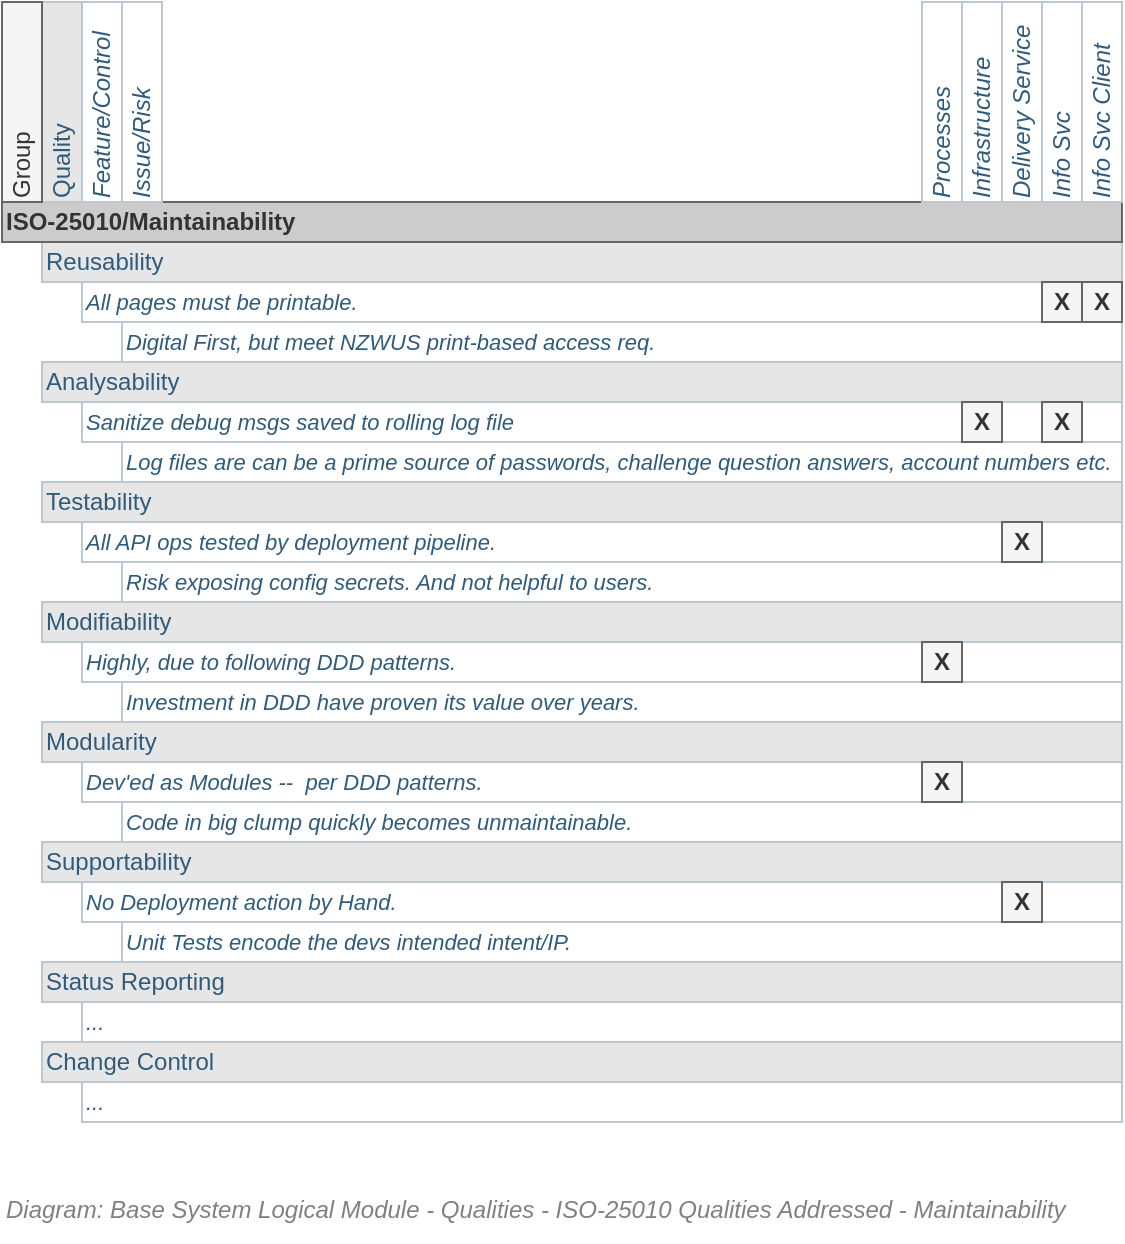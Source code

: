 <mxfile compressed="false" version="17.5.0" type="google">
  <diagram name="Qualities/Addressed/Maintainability" id="QqdAm89D2JhB5rhy11y6">
    <mxGraphModel grid="1" page="1" gridSize="10" guides="1" tooltips="1" connect="1" arrows="1" fold="1" pageScale="1" pageWidth="827" pageHeight="1169" math="0" shadow="0">
      <root>
        <mxCell id="j6sMlRyzLvgcy6ZrbLW6-0" />
        <mxCell id="j6sMlRyzLvgcy6ZrbLW6-12" value="Diagram" parent="j6sMlRyzLvgcy6ZrbLW6-0" />
        <UserObject label="Reusability" id="j6sMlRyzLvgcy6ZrbLW6-24">
          <mxCell style="strokeColor=#bac8d3;html=1;fontColor=#2f5b7c;fontSize=12;align=left;fillColor=#E6E6E6;" vertex="1" parent="j6sMlRyzLvgcy6ZrbLW6-12">
            <mxGeometry x="140" y="300" width="540" height="20" as="geometry" />
          </mxCell>
        </UserObject>
        <UserObject label="Analysability" id="j6sMlRyzLvgcy6ZrbLW6-25">
          <mxCell style="strokeColor=#bac8d3;html=1;fontColor=#2f5b7c;fontSize=12;align=left;fillColor=#E6E6E6;" vertex="1" parent="j6sMlRyzLvgcy6ZrbLW6-12">
            <mxGeometry x="140" y="360" width="540" height="20" as="geometry" />
          </mxCell>
        </UserObject>
        <UserObject label="Testability" id="j6sMlRyzLvgcy6ZrbLW6-26">
          <mxCell style="strokeColor=#bac8d3;html=1;fontColor=#2f5b7c;fontSize=12;align=left;fillColor=#E6E6E6;" vertex="1" parent="j6sMlRyzLvgcy6ZrbLW6-12">
            <mxGeometry x="140" y="420" width="540" height="20" as="geometry" />
          </mxCell>
        </UserObject>
        <UserObject label="Modifiability" id="j6sMlRyzLvgcy6ZrbLW6-27">
          <mxCell style="strokeColor=#bac8d3;html=1;fontColor=#2f5b7c;fontSize=12;align=left;fillColor=#E6E6E6;" vertex="1" parent="j6sMlRyzLvgcy6ZrbLW6-12">
            <mxGeometry x="140" y="480" width="540" height="20" as="geometry" />
          </mxCell>
        </UserObject>
        <UserObject label="Modularity" id="j6sMlRyzLvgcy6ZrbLW6-28">
          <mxCell style="strokeColor=#bac8d3;html=1;fontColor=#2f5b7c;fontSize=12;align=left;fillColor=#E6E6E6;" vertex="1" parent="j6sMlRyzLvgcy6ZrbLW6-12">
            <mxGeometry x="140" y="540" width="540" height="20" as="geometry" />
          </mxCell>
        </UserObject>
        <UserObject label="Supportability" id="j6sMlRyzLvgcy6ZrbLW6-29">
          <mxCell style="strokeColor=#bac8d3;html=1;fontColor=#2f5b7c;fontSize=12;align=left;fillColor=#E6E6E6;" vertex="1" parent="j6sMlRyzLvgcy6ZrbLW6-12">
            <mxGeometry x="140" y="600" width="540" height="20" as="geometry" />
          </mxCell>
        </UserObject>
        <UserObject label="Status Reporting" id="j6sMlRyzLvgcy6ZrbLW6-30">
          <mxCell style="strokeColor=#bac8d3;html=1;fontColor=#2f5b7c;fontSize=12;align=left;fillColor=#E6E6E6;" vertex="1" parent="j6sMlRyzLvgcy6ZrbLW6-12">
            <mxGeometry x="140" y="660" width="540" height="20" as="geometry" />
          </mxCell>
        </UserObject>
        <UserObject label="Change Control" id="j6sMlRyzLvgcy6ZrbLW6-31">
          <mxCell style="strokeColor=#bac8d3;html=1;fontColor=#2f5b7c;fontSize=12;align=left;fillColor=#E6E6E6;" vertex="1" parent="j6sMlRyzLvgcy6ZrbLW6-12">
            <mxGeometry x="140" y="700" width="540" height="20" as="geometry" />
          </mxCell>
        </UserObject>
        <UserObject label="Sanitize debug msgs saved to rolling log file" id="j6sMlRyzLvgcy6ZrbLW6-50">
          <mxCell style="strokeColor=#bac8d3;html=1;fontColor=#2f5b7c;fontSize=11;align=left;fontStyle=2" vertex="1" parent="j6sMlRyzLvgcy6ZrbLW6-12">
            <mxGeometry x="160" y="380" width="520" height="20" as="geometry" />
          </mxCell>
        </UserObject>
        <UserObject label="All API ops tested by deployment pipeline." id="j6sMlRyzLvgcy6ZrbLW6-51">
          <mxCell style="strokeColor=#bac8d3;html=1;fontColor=#2f5b7c;fontSize=11;align=left;fontStyle=2" vertex="1" parent="j6sMlRyzLvgcy6ZrbLW6-12">
            <mxGeometry x="160" y="440" width="520" height="20" as="geometry" />
          </mxCell>
        </UserObject>
        <UserObject label="Dev&#39;ed as Modules --&amp;nbsp; per DDD patterns." id="j6sMlRyzLvgcy6ZrbLW6-52">
          <mxCell style="strokeColor=#bac8d3;html=1;fontColor=#2f5b7c;fontSize=11;align=left;fontStyle=2" vertex="1" parent="j6sMlRyzLvgcy6ZrbLW6-12">
            <mxGeometry x="160" y="560" width="520" height="20" as="geometry" />
          </mxCell>
        </UserObject>
        <UserObject label="Highly, due to following DDD patterns." id="j6sMlRyzLvgcy6ZrbLW6-53">
          <mxCell style="strokeColor=#bac8d3;html=1;fontColor=#2f5b7c;fontSize=11;align=left;fontStyle=2" vertex="1" parent="j6sMlRyzLvgcy6ZrbLW6-12">
            <mxGeometry x="160" y="500" width="520" height="20" as="geometry" />
          </mxCell>
        </UserObject>
        <UserObject label="ISO-25010/Maintainability" id="j6sMlRyzLvgcy6ZrbLW6-73">
          <mxCell style="strokeColor=#666666;html=1;fontColor=#333333;fontSize=12;align=left;fontStyle=1;fillColor=#CCCCCC;" vertex="1" parent="j6sMlRyzLvgcy6ZrbLW6-12">
            <mxGeometry x="120" y="280" width="560" height="20" as="geometry" />
          </mxCell>
        </UserObject>
        <UserObject label="All pages must be printable." id="j6sMlRyzLvgcy6ZrbLW6-79">
          <mxCell style="strokeColor=#bac8d3;html=1;fontColor=#2f5b7c;fontSize=11;align=left;fontStyle=2" vertex="1" parent="j6sMlRyzLvgcy6ZrbLW6-12">
            <mxGeometry x="160" y="320" width="520" height="20" as="geometry" />
          </mxCell>
        </UserObject>
        <UserObject label="..." id="j6sMlRyzLvgcy6ZrbLW6-80">
          <mxCell style="strokeColor=#bac8d3;html=1;fontColor=#2f5b7c;fontSize=11;align=left;fontStyle=2" vertex="1" parent="j6sMlRyzLvgcy6ZrbLW6-12">
            <mxGeometry x="160" y="680" width="520" height="20" as="geometry" />
          </mxCell>
        </UserObject>
        <UserObject label="..." id="j6sMlRyzLvgcy6ZrbLW6-81">
          <mxCell style="strokeColor=#bac8d3;html=1;fontColor=#2f5b7c;fontSize=11;align=left;fontStyle=2" vertex="1" parent="j6sMlRyzLvgcy6ZrbLW6-12">
            <mxGeometry x="160" y="720" width="520" height="20" as="geometry" />
          </mxCell>
        </UserObject>
        <UserObject label="Quality" id="j6sMlRyzLvgcy6ZrbLW6-82">
          <mxCell style="strokeColor=#bac8d3;html=1;fontColor=#2f5b7c;fontSize=12;align=left;horizontal=0;fillColor=#E6E6E6;" vertex="1" parent="j6sMlRyzLvgcy6ZrbLW6-12">
            <mxGeometry x="140" y="180" width="20" height="100" as="geometry" />
          </mxCell>
        </UserObject>
        <UserObject label="Feature/Control" id="j6sMlRyzLvgcy6ZrbLW6-83">
          <mxCell style="strokeColor=#bac8d3;html=1;fontColor=#2f5b7c;fontSize=12;align=left;horizontal=0;fontStyle=2" vertex="1" parent="j6sMlRyzLvgcy6ZrbLW6-12">
            <mxGeometry x="160" y="180" width="20" height="100" as="geometry" />
          </mxCell>
        </UserObject>
        <UserObject label="Group" id="j6sMlRyzLvgcy6ZrbLW6-84">
          <mxCell style="strokeColor=#666666;html=1;fontColor=#333333;fontSize=12;align=left;horizontal=0;fillColor=#f5f5f5;" vertex="1" parent="j6sMlRyzLvgcy6ZrbLW6-12">
            <mxGeometry x="120" y="180" width="20" height="100" as="geometry" />
          </mxCell>
        </UserObject>
        <UserObject label="Digital First, but meet NZWUS print-based access req.&amp;nbsp;" id="taI8o8EAwc0r21zmPmU6-0">
          <mxCell style="strokeColor=#bac8d3;html=1;fontColor=#2f5b7c;fontSize=11;align=left;fontStyle=2" vertex="1" parent="j6sMlRyzLvgcy6ZrbLW6-12">
            <mxGeometry x="180" y="340" width="500" height="20" as="geometry" />
          </mxCell>
        </UserObject>
        <UserObject label="Risk exposing config secrets. And not helpful to users." id="taI8o8EAwc0r21zmPmU6-1">
          <mxCell style="strokeColor=#bac8d3;html=1;fontColor=#2f5b7c;fontSize=11;align=left;fontStyle=2" vertex="1" parent="j6sMlRyzLvgcy6ZrbLW6-12">
            <mxGeometry x="180" y="460" width="500" height="20" as="geometry" />
          </mxCell>
        </UserObject>
        <UserObject label="Investment in DDD have proven its value over years." id="taI8o8EAwc0r21zmPmU6-2">
          <mxCell style="strokeColor=#bac8d3;html=1;fontColor=#2f5b7c;fontSize=11;align=left;fontStyle=2" vertex="1" parent="j6sMlRyzLvgcy6ZrbLW6-12">
            <mxGeometry x="180" y="520" width="500" height="20" as="geometry" />
          </mxCell>
        </UserObject>
        <UserObject label="Code in big clump quickly becomes unmaintainable." id="taI8o8EAwc0r21zmPmU6-3">
          <mxCell style="strokeColor=#bac8d3;html=1;fontColor=#2f5b7c;fontSize=11;align=left;fontStyle=2" vertex="1" parent="j6sMlRyzLvgcy6ZrbLW6-12">
            <mxGeometry x="180" y="580" width="500" height="20" as="geometry" />
          </mxCell>
        </UserObject>
        <UserObject label="Issue/Risk" id="43ssxndQqpUjPl4WCNt1-0">
          <mxCell style="strokeColor=#bac8d3;html=1;fontColor=#2f5b7c;fontSize=12;align=left;horizontal=0;fontStyle=2" vertex="1" parent="j6sMlRyzLvgcy6ZrbLW6-12">
            <mxGeometry x="180" y="180" width="20" height="100" as="geometry" />
          </mxCell>
        </UserObject>
        <UserObject label="Log files are can be a prime source of passwords, challenge question answers, account numbers etc." id="43ssxndQqpUjPl4WCNt1-1">
          <mxCell style="strokeColor=#bac8d3;html=1;fontColor=#2f5b7c;fontSize=11;align=left;fontStyle=2" vertex="1" parent="j6sMlRyzLvgcy6ZrbLW6-12">
            <mxGeometry x="180" y="400" width="500" height="20" as="geometry" />
          </mxCell>
        </UserObject>
        <UserObject label="Infrastructure" id="Ec3Ir9bzWQwryuV6nYkV-0">
          <mxCell style="strokeColor=#bac8d3;html=1;fontColor=#2f5b7c;fontSize=12;align=left;horizontal=0;fontStyle=2" vertex="1" parent="j6sMlRyzLvgcy6ZrbLW6-12">
            <mxGeometry x="600" y="180" width="20" height="100" as="geometry" />
          </mxCell>
        </UserObject>
        <UserObject label="Info Svc" id="Ec3Ir9bzWQwryuV6nYkV-1">
          <mxCell style="strokeColor=#bac8d3;html=1;fontColor=#2f5b7c;fontSize=12;align=left;horizontal=0;fontStyle=2" vertex="1" parent="j6sMlRyzLvgcy6ZrbLW6-12">
            <mxGeometry x="640" y="180" width="20" height="100" as="geometry" />
          </mxCell>
        </UserObject>
        <UserObject label="Info Svc Client" id="Ec3Ir9bzWQwryuV6nYkV-2">
          <mxCell style="strokeColor=#bac8d3;html=1;fontColor=#2f5b7c;fontSize=12;align=left;horizontal=0;fontStyle=2" vertex="1" parent="j6sMlRyzLvgcy6ZrbLW6-12">
            <mxGeometry x="660" y="180" width="20" height="100" as="geometry" />
          </mxCell>
        </UserObject>
        <UserObject label="Delivery Service" id="Ec3Ir9bzWQwryuV6nYkV-3">
          <mxCell style="strokeColor=#bac8d3;html=1;fontColor=#2f5b7c;fontSize=12;align=left;horizontal=0;fontStyle=2" vertex="1" parent="j6sMlRyzLvgcy6ZrbLW6-12">
            <mxGeometry x="620" y="180" width="20" height="100" as="geometry" />
          </mxCell>
        </UserObject>
        <UserObject label="Processes" id="Ec3Ir9bzWQwryuV6nYkV-4">
          <mxCell style="strokeColor=#bac8d3;html=1;fontColor=#2f5b7c;fontSize=12;align=left;horizontal=0;fontStyle=2" vertex="1" parent="j6sMlRyzLvgcy6ZrbLW6-12">
            <mxGeometry x="580" y="180" width="20" height="100" as="geometry" />
          </mxCell>
        </UserObject>
        <mxCell id="Ec3Ir9bzWQwryuV6nYkV-6" value="&lt;b&gt;X&lt;/b&gt;" style="text;html=1;strokeColor=#666666;fillColor=#f5f5f5;align=center;verticalAlign=middle;whiteSpace=wrap;rounded=0;fontSize=12;fontColor=#333333;" vertex="1" parent="j6sMlRyzLvgcy6ZrbLW6-12">
          <mxGeometry x="660" y="320" width="20" height="20" as="geometry" />
        </mxCell>
        <mxCell id="Ec3Ir9bzWQwryuV6nYkV-7" value="&lt;b&gt;X&lt;/b&gt;" style="text;html=1;strokeColor=#666666;fillColor=#f5f5f5;align=center;verticalAlign=middle;whiteSpace=wrap;rounded=0;fontSize=12;fontColor=#333333;" vertex="1" parent="j6sMlRyzLvgcy6ZrbLW6-12">
          <mxGeometry x="640" y="320" width="20" height="20" as="geometry" />
        </mxCell>
        <mxCell id="Ec3Ir9bzWQwryuV6nYkV-8" value="&lt;b&gt;X&lt;/b&gt;" style="text;html=1;strokeColor=#666666;fillColor=#f5f5f5;align=center;verticalAlign=middle;whiteSpace=wrap;rounded=0;fontSize=12;fontColor=#333333;" vertex="1" parent="j6sMlRyzLvgcy6ZrbLW6-12">
          <mxGeometry x="640" y="380" width="20" height="20" as="geometry" />
        </mxCell>
        <mxCell id="Ec3Ir9bzWQwryuV6nYkV-9" value="&lt;b&gt;X&lt;/b&gt;" style="text;html=1;strokeColor=#666666;fillColor=#f5f5f5;align=center;verticalAlign=middle;whiteSpace=wrap;rounded=0;fontSize=12;fontColor=#333333;" vertex="1" parent="j6sMlRyzLvgcy6ZrbLW6-12">
          <mxGeometry x="600" y="380" width="20" height="20" as="geometry" />
        </mxCell>
        <mxCell id="Ec3Ir9bzWQwryuV6nYkV-10" value="&lt;b&gt;X&lt;/b&gt;" style="text;html=1;strokeColor=#666666;fillColor=#f5f5f5;align=center;verticalAlign=middle;whiteSpace=wrap;rounded=0;fontSize=12;fontColor=#333333;" vertex="1" parent="j6sMlRyzLvgcy6ZrbLW6-12">
          <mxGeometry x="620" y="440" width="20" height="20" as="geometry" />
        </mxCell>
        <mxCell id="Ec3Ir9bzWQwryuV6nYkV-11" value="&lt;b&gt;X&lt;/b&gt;" style="text;html=1;strokeColor=#666666;fillColor=#f5f5f5;align=center;verticalAlign=middle;whiteSpace=wrap;rounded=0;fontSize=12;fontColor=#333333;" vertex="1" parent="j6sMlRyzLvgcy6ZrbLW6-12">
          <mxGeometry x="580" y="500" width="20" height="20" as="geometry" />
        </mxCell>
        <mxCell id="Ec3Ir9bzWQwryuV6nYkV-12" value="&lt;b&gt;X&lt;/b&gt;" style="text;html=1;strokeColor=#666666;fillColor=#f5f5f5;align=center;verticalAlign=middle;whiteSpace=wrap;rounded=0;fontSize=12;fontColor=#333333;" vertex="1" parent="j6sMlRyzLvgcy6ZrbLW6-12">
          <mxGeometry x="580" y="560" width="20" height="20" as="geometry" />
        </mxCell>
        <UserObject label="No Deployment action by Hand." id="j6sMlRyzLvgcy6ZrbLW6-2">
          <mxCell style="strokeColor=#bac8d3;html=1;fontColor=#2f5b7c;fontSize=11;align=left;fontStyle=2" vertex="1" parent="j6sMlRyzLvgcy6ZrbLW6-12">
            <mxGeometry x="160" y="620" width="520" height="20" as="geometry" />
          </mxCell>
        </UserObject>
        <UserObject label="Unit Tests encode the devs intended intent/IP." id="taI8o8EAwc0r21zmPmU6-4">
          <mxCell style="strokeColor=#bac8d3;html=1;fontColor=#2f5b7c;fontSize=11;align=left;fontStyle=2" vertex="1" parent="j6sMlRyzLvgcy6ZrbLW6-12">
            <mxGeometry x="180" y="640" width="500" height="20" as="geometry" />
          </mxCell>
        </UserObject>
        <mxCell id="Ec3Ir9bzWQwryuV6nYkV-13" value="&lt;b&gt;X&lt;/b&gt;" style="text;html=1;strokeColor=#666666;fillColor=#f5f5f5;align=center;verticalAlign=middle;whiteSpace=wrap;rounded=0;fontSize=12;fontColor=#333333;" vertex="1" parent="j6sMlRyzLvgcy6ZrbLW6-12">
          <mxGeometry x="620" y="620" width="20" height="20" as="geometry" />
        </mxCell>
        <mxCell id="DzlxRVNad4QkkZH61zLX-0" value="Title/Diagram" parent="j6sMlRyzLvgcy6ZrbLW6-0" />
        <mxCell id="DzlxRVNad4QkkZH61zLX-1" value="&lt;font style=&quot;font-size: 12px&quot;&gt;Diagram: Base System Logical Module - Qualities -&amp;nbsp;ISO-25010 Qualities Addressed - Maintainability&lt;/font&gt;" style="text;strokeColor=none;fillColor=none;html=1;fontSize=24;fontStyle=2;verticalAlign=middle;align=left;shadow=0;glass=0;comic=0;opacity=30;fontColor=#808080;" vertex="1" parent="DzlxRVNad4QkkZH61zLX-0">
          <mxGeometry x="120" y="760" width="520" height="40" as="geometry" />
        </mxCell>
        <mxCell id="j6sMlRyzLvgcy6ZrbLW6-8" value="Title/Page" visible="0" parent="j6sMlRyzLvgcy6ZrbLW6-0" />
        <mxCell id="j6sMlRyzLvgcy6ZrbLW6-9" value="" style="group;fontSize=10;" vertex="1" connectable="0" parent="j6sMlRyzLvgcy6ZrbLW6-8">
          <mxGeometry x="120" y="120" width="560" height="45" as="geometry" />
        </mxCell>
        <mxCell id="j6sMlRyzLvgcy6ZrbLW6-10" value="&lt;font style=&quot;font-size: 12px&quot;&gt;Base Logical Module - Qualities -&amp;nbsp;ISO-25010 Qualities Addressed - Maintainability&lt;/font&gt;" style="text;strokeColor=none;fillColor=none;html=1;fontSize=24;fontStyle=1;verticalAlign=middle;align=left;shadow=0;glass=0;comic=0;opacity=30;fontColor=#808080;" vertex="1" parent="j6sMlRyzLvgcy6ZrbLW6-9">
          <mxGeometry width="560" height="40" as="geometry" />
        </mxCell>
        <mxCell id="j6sMlRyzLvgcy6ZrbLW6-11" value="" style="line;strokeWidth=2;html=1;shadow=0;glass=0;comic=0;fillColor=none;fontSize=10;fontColor=#CCCCCC;labelBackgroundColor=none;strokeColor=#CCCCCC;" vertex="1" parent="j6sMlRyzLvgcy6ZrbLW6-9">
          <mxGeometry y="35" width="560" height="10" as="geometry" />
        </mxCell>
        <mxCell id="j6sMlRyzLvgcy6ZrbLW6-1" value="About" parent="j6sMlRyzLvgcy6ZrbLW6-0" />
      </root>
    </mxGraphModel>
  </diagram>
</mxfile>

